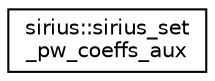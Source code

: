 digraph "Graphical Class Hierarchy"
{
 // INTERACTIVE_SVG=YES
  edge [fontname="Helvetica",fontsize="10",labelfontname="Helvetica",labelfontsize="10"];
  node [fontname="Helvetica",fontsize="10",shape=record];
  rankdir="LR";
  Node1 [label="sirius::sirius_set\l_pw_coeffs_aux",height=0.2,width=0.4,color="black", fillcolor="white", style="filled",URL="$interfacesirius_1_1sirius__set__pw__coeffs__aux.html"];
}
